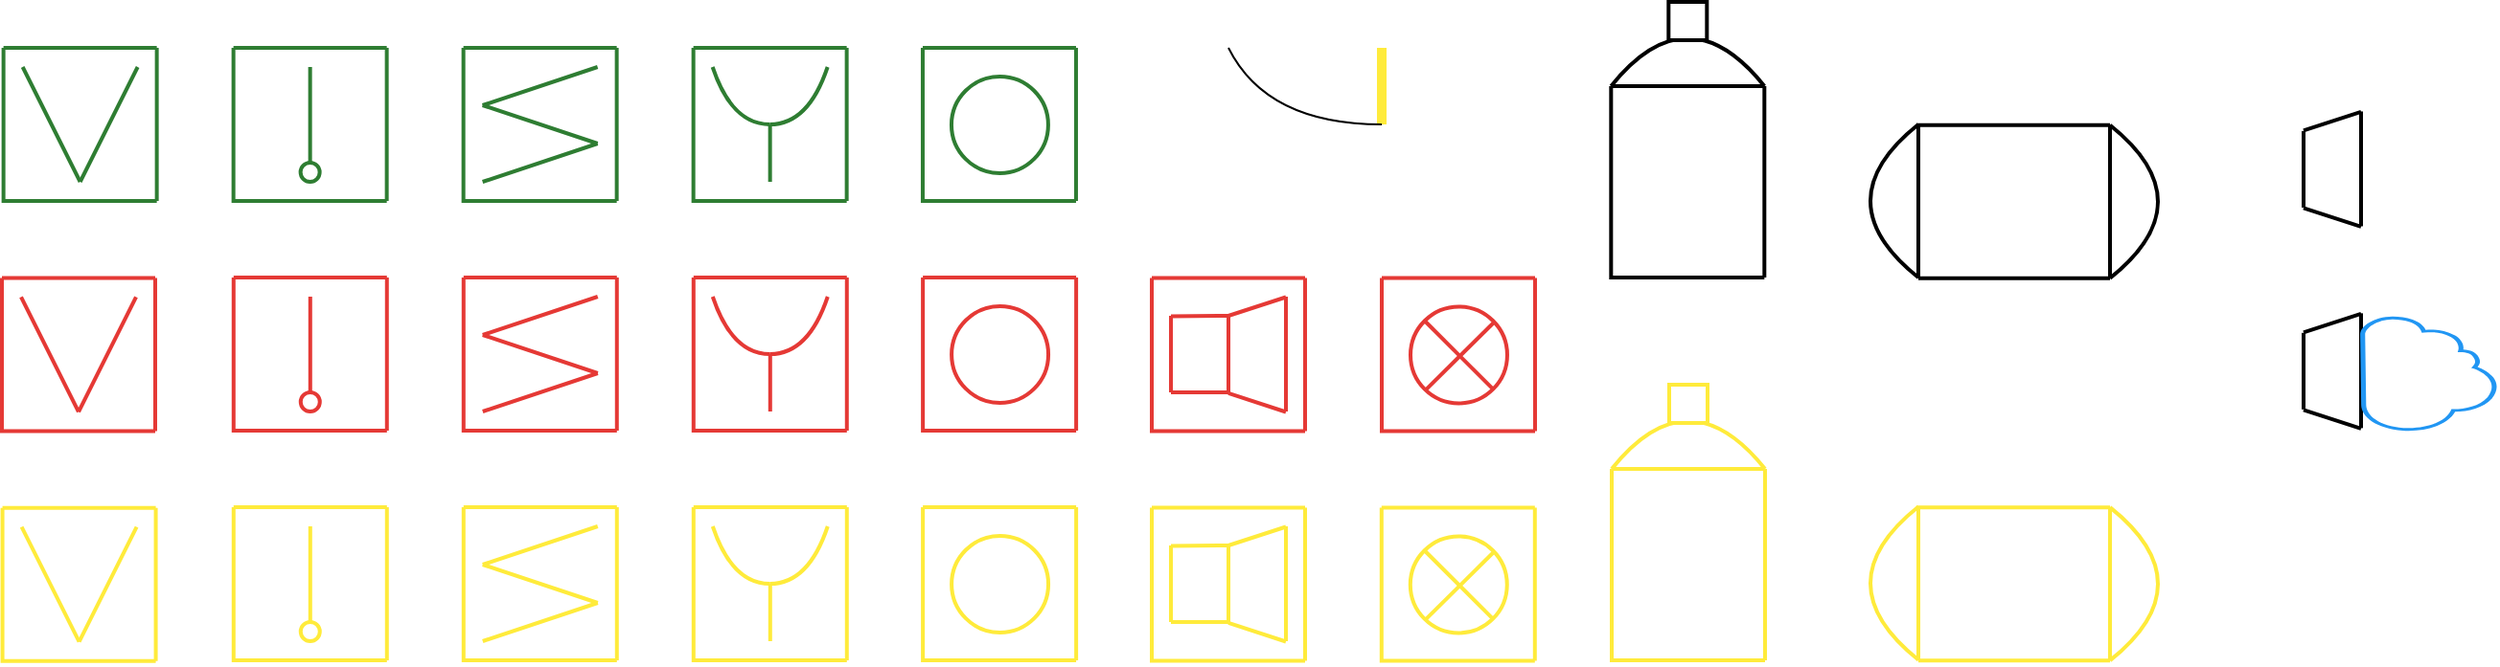 <mxfile version="22.1.18" type="github">
  <diagram name="Страница — 1" id="sHB8bnEQEHqJdaPV740z">
    <mxGraphModel dx="1434" dy="870" grid="0" gridSize="10" guides="1" tooltips="1" connect="1" arrows="0" fold="1" page="1" pageScale="1" pageWidth="827" pageHeight="1169" math="0" shadow="0">
      <root>
        <mxCell id="0" />
        <mxCell id="1" parent="0" />
        <mxCell id="6DLuC9lkdZeZimnQaC1s-1" value="" style="endArrow=none;html=1;rounded=0;fontSize=12;startSize=8;endSize=8;curved=1;strokeColor=#2E7D32;strokeWidth=2;" parent="1" edge="1">
          <mxGeometry width="50" height="50" relative="1" as="geometry">
            <mxPoint x="40.82" y="40" as="sourcePoint" />
            <mxPoint x="120.82" y="40" as="targetPoint" />
          </mxGeometry>
        </mxCell>
        <mxCell id="6DLuC9lkdZeZimnQaC1s-2" value="" style="endArrow=none;html=1;rounded=0;fontSize=12;startSize=8;endSize=8;curved=1;strokeColor=#2E7D32;strokeWidth=2;" parent="1" edge="1">
          <mxGeometry width="50" height="50" relative="1" as="geometry">
            <mxPoint x="120.82" y="120" as="sourcePoint" />
            <mxPoint x="120.82" y="40" as="targetPoint" />
          </mxGeometry>
        </mxCell>
        <mxCell id="6DLuC9lkdZeZimnQaC1s-3" value="" style="endArrow=none;html=1;rounded=0;fontSize=12;startSize=8;endSize=8;strokeColor=#2E7D32;strokeWidth=2;" parent="1" edge="1">
          <mxGeometry width="50" height="50" relative="1" as="geometry">
            <mxPoint x="40.82" y="40" as="sourcePoint" />
            <mxPoint x="120.82" y="120" as="targetPoint" />
            <Array as="points">
              <mxPoint x="40.82" y="120" />
            </Array>
          </mxGeometry>
        </mxCell>
        <mxCell id="6DLuC9lkdZeZimnQaC1s-5" value="" style="endArrow=none;html=1;rounded=0;fontSize=12;startSize=8;endSize=8;curved=1;strokeWidth=2;strokeColor=#2E7D32;" parent="1" edge="1">
          <mxGeometry width="50" height="50" relative="1" as="geometry">
            <mxPoint x="160.82" y="40" as="sourcePoint" />
            <mxPoint x="240.82" y="40" as="targetPoint" />
          </mxGeometry>
        </mxCell>
        <mxCell id="6DLuC9lkdZeZimnQaC1s-6" value="" style="endArrow=none;html=1;rounded=0;fontSize=12;startSize=8;endSize=8;curved=1;strokeWidth=2;strokeColor=#2E7D32;" parent="1" edge="1">
          <mxGeometry width="50" height="50" relative="1" as="geometry">
            <mxPoint x="240.82" y="120" as="sourcePoint" />
            <mxPoint x="240.82" y="40" as="targetPoint" />
          </mxGeometry>
        </mxCell>
        <mxCell id="6DLuC9lkdZeZimnQaC1s-7" value="" style="endArrow=none;html=1;rounded=0;fontSize=12;startSize=8;endSize=8;strokeWidth=2;strokeColor=#2E7D32;" parent="1" edge="1">
          <mxGeometry width="50" height="50" relative="1" as="geometry">
            <mxPoint x="160.82" y="40" as="sourcePoint" />
            <mxPoint x="240.82" y="120" as="targetPoint" />
            <Array as="points">
              <mxPoint x="160.82" y="120" />
            </Array>
          </mxGeometry>
        </mxCell>
        <mxCell id="6DLuC9lkdZeZimnQaC1s-8" value="" style="endArrow=none;html=1;rounded=0;fontSize=12;startSize=8;endSize=8;curved=1;strokeColor=#2E7D32;strokeWidth=2;" parent="1" edge="1">
          <mxGeometry width="50" height="50" relative="1" as="geometry">
            <mxPoint x="80.82" y="110" as="sourcePoint" />
            <mxPoint x="50.82" y="50" as="targetPoint" />
          </mxGeometry>
        </mxCell>
        <mxCell id="6DLuC9lkdZeZimnQaC1s-9" value="" style="endArrow=none;html=1;rounded=0;fontSize=12;startSize=8;endSize=8;curved=1;strokeColor=#2E7D32;strokeWidth=2;" parent="1" edge="1">
          <mxGeometry width="50" height="50" relative="1" as="geometry">
            <mxPoint x="80.82" y="110" as="sourcePoint" />
            <mxPoint x="110.82" y="50" as="targetPoint" />
          </mxGeometry>
        </mxCell>
        <mxCell id="6DLuC9lkdZeZimnQaC1s-10" value="" style="endArrow=none;html=1;rounded=0;fontSize=12;startSize=8;endSize=8;curved=1;strokeWidth=2;strokeColor=#2E7D32;" parent="1" edge="1">
          <mxGeometry width="50" height="50" relative="1" as="geometry">
            <mxPoint x="200.82" y="100" as="sourcePoint" />
            <mxPoint x="200.82" y="50" as="targetPoint" />
          </mxGeometry>
        </mxCell>
        <mxCell id="6DLuC9lkdZeZimnQaC1s-11" value="" style="ellipse;whiteSpace=wrap;html=1;aspect=fixed;fontSize=16;strokeWidth=2;strokeColor=#2E7D32;" parent="1" vertex="1">
          <mxGeometry x="195.82" y="100" width="10" height="10" as="geometry" />
        </mxCell>
        <mxCell id="6DLuC9lkdZeZimnQaC1s-12" value="" style="endArrow=none;html=1;rounded=0;fontSize=12;startSize=8;endSize=8;curved=1;strokeWidth=2;strokeColor=#2E7D32;" parent="1" edge="1">
          <mxGeometry width="50" height="50" relative="1" as="geometry">
            <mxPoint x="280.82" y="40" as="sourcePoint" />
            <mxPoint x="360.82" y="40" as="targetPoint" />
          </mxGeometry>
        </mxCell>
        <mxCell id="6DLuC9lkdZeZimnQaC1s-13" value="" style="endArrow=none;html=1;rounded=0;fontSize=12;startSize=8;endSize=8;curved=1;strokeWidth=2;strokeColor=#2E7D32;" parent="1" edge="1">
          <mxGeometry width="50" height="50" relative="1" as="geometry">
            <mxPoint x="360.82" y="120" as="sourcePoint" />
            <mxPoint x="360.82" y="40" as="targetPoint" />
          </mxGeometry>
        </mxCell>
        <mxCell id="6DLuC9lkdZeZimnQaC1s-14" value="" style="endArrow=none;html=1;rounded=0;fontSize=12;startSize=8;endSize=8;strokeWidth=2;strokeColor=#2E7D32;" parent="1" edge="1">
          <mxGeometry width="50" height="50" relative="1" as="geometry">
            <mxPoint x="280.82" y="40" as="sourcePoint" />
            <mxPoint x="360.82" y="120" as="targetPoint" />
            <Array as="points">
              <mxPoint x="280.82" y="120" />
            </Array>
          </mxGeometry>
        </mxCell>
        <mxCell id="6DLuC9lkdZeZimnQaC1s-15" value="" style="endArrow=none;html=1;rounded=0;fontSize=12;startSize=8;endSize=8;curved=1;strokeWidth=2;strokeColor=#2E7D32;" parent="1" edge="1">
          <mxGeometry width="50" height="50" relative="1" as="geometry">
            <mxPoint x="350.82" y="90" as="sourcePoint" />
            <mxPoint x="290.82" y="70" as="targetPoint" />
          </mxGeometry>
        </mxCell>
        <mxCell id="6DLuC9lkdZeZimnQaC1s-16" value="" style="endArrow=none;html=1;rounded=0;fontSize=12;startSize=8;endSize=8;curved=1;strokeWidth=2;strokeColor=#2E7D32;" parent="1" edge="1">
          <mxGeometry width="50" height="50" relative="1" as="geometry">
            <mxPoint x="290.82" y="70" as="sourcePoint" />
            <mxPoint x="350.82" y="50" as="targetPoint" />
          </mxGeometry>
        </mxCell>
        <mxCell id="6DLuC9lkdZeZimnQaC1s-17" value="" style="endArrow=none;html=1;rounded=0;fontSize=12;startSize=8;endSize=8;curved=1;strokeWidth=2;strokeColor=#2E7D32;" parent="1" edge="1">
          <mxGeometry width="50" height="50" relative="1" as="geometry">
            <mxPoint x="290.82" y="110" as="sourcePoint" />
            <mxPoint x="350.82" y="90" as="targetPoint" />
          </mxGeometry>
        </mxCell>
        <mxCell id="6DLuC9lkdZeZimnQaC1s-18" value="" style="endArrow=none;html=1;rounded=0;fontSize=12;startSize=8;endSize=8;curved=1;strokeWidth=2;strokeColor=#2E7D32;" parent="1" edge="1">
          <mxGeometry width="50" height="50" relative="1" as="geometry">
            <mxPoint x="400.82" y="40" as="sourcePoint" />
            <mxPoint x="480.82" y="40" as="targetPoint" />
          </mxGeometry>
        </mxCell>
        <mxCell id="6DLuC9lkdZeZimnQaC1s-19" value="" style="endArrow=none;html=1;rounded=0;fontSize=12;startSize=8;endSize=8;curved=1;strokeWidth=2;strokeColor=#2E7D32;" parent="1" edge="1">
          <mxGeometry width="50" height="50" relative="1" as="geometry">
            <mxPoint x="480.82" y="120" as="sourcePoint" />
            <mxPoint x="480.82" y="40" as="targetPoint" />
          </mxGeometry>
        </mxCell>
        <mxCell id="6DLuC9lkdZeZimnQaC1s-20" value="" style="endArrow=none;html=1;rounded=0;fontSize=12;startSize=8;endSize=8;strokeWidth=2;strokeColor=#2E7D32;" parent="1" edge="1">
          <mxGeometry width="50" height="50" relative="1" as="geometry">
            <mxPoint x="400.82" y="40" as="sourcePoint" />
            <mxPoint x="480.82" y="120" as="targetPoint" />
            <Array as="points">
              <mxPoint x="400.82" y="120" />
            </Array>
          </mxGeometry>
        </mxCell>
        <mxCell id="6DLuC9lkdZeZimnQaC1s-22" value="" style="endArrow=none;html=1;rounded=0;fontSize=12;startSize=8;endSize=8;curved=1;strokeWidth=2;strokeColor=#2E7D32;" parent="1" edge="1">
          <mxGeometry width="50" height="50" relative="1" as="geometry">
            <mxPoint x="440.82" y="80" as="sourcePoint" />
            <mxPoint x="470.82" y="50" as="targetPoint" />
            <Array as="points">
              <mxPoint x="460.82" y="80" />
            </Array>
          </mxGeometry>
        </mxCell>
        <mxCell id="6DLuC9lkdZeZimnQaC1s-23" value="" style="endArrow=none;html=1;rounded=0;fontSize=12;startSize=8;endSize=8;curved=1;strokeWidth=2;strokeColor=#2E7D32;" parent="1" edge="1">
          <mxGeometry width="50" height="50" relative="1" as="geometry">
            <mxPoint x="440.82" y="110" as="sourcePoint" />
            <mxPoint x="440.82" y="80" as="targetPoint" />
          </mxGeometry>
        </mxCell>
        <mxCell id="6DLuC9lkdZeZimnQaC1s-24" value="" style="endArrow=none;html=1;rounded=0;fontSize=12;startSize=8;endSize=8;curved=1;strokeWidth=2;strokeColor=#2E7D32;" parent="1" edge="1">
          <mxGeometry width="50" height="50" relative="1" as="geometry">
            <mxPoint x="440.82" y="80" as="sourcePoint" />
            <mxPoint x="410.82" y="50" as="targetPoint" />
            <Array as="points">
              <mxPoint x="420.82" y="80" />
            </Array>
          </mxGeometry>
        </mxCell>
        <mxCell id="6DLuC9lkdZeZimnQaC1s-25" value="" style="endArrow=none;html=1;rounded=0;fontSize=12;startSize=8;endSize=8;curved=1;strokeWidth=2;strokeColor=#2E7D32;" parent="1" edge="1">
          <mxGeometry width="50" height="50" relative="1" as="geometry">
            <mxPoint x="520.48" y="40" as="sourcePoint" />
            <mxPoint x="600.48" y="40" as="targetPoint" />
          </mxGeometry>
        </mxCell>
        <mxCell id="6DLuC9lkdZeZimnQaC1s-26" value="" style="endArrow=none;html=1;rounded=0;fontSize=12;startSize=8;endSize=8;curved=1;strokeWidth=2;strokeColor=#2E7D32;" parent="1" edge="1">
          <mxGeometry width="50" height="50" relative="1" as="geometry">
            <mxPoint x="600.48" y="120" as="sourcePoint" />
            <mxPoint x="600.48" y="40" as="targetPoint" />
          </mxGeometry>
        </mxCell>
        <mxCell id="6DLuC9lkdZeZimnQaC1s-27" value="" style="endArrow=none;html=1;rounded=0;fontSize=12;startSize=8;endSize=8;strokeWidth=2;strokeColor=#2E7D32;" parent="1" edge="1">
          <mxGeometry width="50" height="50" relative="1" as="geometry">
            <mxPoint x="520.48" y="40" as="sourcePoint" />
            <mxPoint x="600.48" y="120" as="targetPoint" />
            <Array as="points">
              <mxPoint x="520.48" y="120" />
            </Array>
          </mxGeometry>
        </mxCell>
        <mxCell id="6DLuC9lkdZeZimnQaC1s-29" value="" style="ellipse;whiteSpace=wrap;html=1;aspect=fixed;fontSize=16;strokeWidth=2;strokeColor=#2E7D32;" parent="1" vertex="1">
          <mxGeometry x="535.48" y="55" width="50.48" height="50.48" as="geometry" />
        </mxCell>
        <mxCell id="6DLuC9lkdZeZimnQaC1s-30" value="" style="endArrow=none;html=1;rounded=0;fontSize=12;startSize=8;endSize=8;curved=1;strokeColor=#FFEB3B;strokeWidth=5;" parent="1" edge="1">
          <mxGeometry width="50" height="50" relative="1" as="geometry">
            <mxPoint x="760" y="80" as="sourcePoint" />
            <mxPoint x="760" y="40" as="targetPoint" />
          </mxGeometry>
        </mxCell>
        <mxCell id="6DLuC9lkdZeZimnQaC1s-31" value="" style="endArrow=none;html=1;rounded=0;fontSize=12;startSize=8;endSize=8;curved=1;" parent="1" edge="1">
          <mxGeometry width="50" height="50" relative="1" as="geometry">
            <mxPoint x="760" y="80" as="sourcePoint" />
            <mxPoint x="680" y="40" as="targetPoint" />
            <Array as="points">
              <mxPoint x="700" y="80" />
            </Array>
          </mxGeometry>
        </mxCell>
        <mxCell id="6DLuC9lkdZeZimnQaC1s-32" value="" style="endArrow=none;html=1;rounded=0;fontSize=12;startSize=8;endSize=8;curved=1;strokeWidth=2;strokeColor=#E53935;" parent="1" edge="1">
          <mxGeometry width="50" height="50" relative="1" as="geometry">
            <mxPoint x="640" y="160.24" as="sourcePoint" />
            <mxPoint x="720" y="160.24" as="targetPoint" />
          </mxGeometry>
        </mxCell>
        <mxCell id="6DLuC9lkdZeZimnQaC1s-33" value="" style="endArrow=none;html=1;rounded=0;fontSize=12;startSize=8;endSize=8;curved=1;strokeWidth=2;strokeColor=#E53935;" parent="1" edge="1">
          <mxGeometry width="50" height="50" relative="1" as="geometry">
            <mxPoint x="720" y="240.24" as="sourcePoint" />
            <mxPoint x="720" y="160.24" as="targetPoint" />
          </mxGeometry>
        </mxCell>
        <mxCell id="6DLuC9lkdZeZimnQaC1s-34" value="" style="endArrow=none;html=1;rounded=0;fontSize=12;startSize=8;endSize=8;strokeWidth=2;strokeColor=#E53935;" parent="1" edge="1">
          <mxGeometry width="50" height="50" relative="1" as="geometry">
            <mxPoint x="640" y="160.24" as="sourcePoint" />
            <mxPoint x="720" y="240.24" as="targetPoint" />
            <Array as="points">
              <mxPoint x="640" y="240.24" />
            </Array>
          </mxGeometry>
        </mxCell>
        <mxCell id="6DLuC9lkdZeZimnQaC1s-35" value="" style="endArrow=none;html=1;rounded=0;fontSize=12;startSize=8;endSize=8;curved=1;strokeWidth=2;strokeColor=#E53935;" parent="1" edge="1">
          <mxGeometry width="50" height="50" relative="1" as="geometry">
            <mxPoint x="650" y="220" as="sourcePoint" />
            <mxPoint x="650" y="180" as="targetPoint" />
          </mxGeometry>
        </mxCell>
        <mxCell id="6DLuC9lkdZeZimnQaC1s-36" value="" style="endArrow=none;html=1;rounded=0;fontSize=12;startSize=8;endSize=8;curved=1;strokeWidth=2;strokeColor=#E53935;" parent="1" edge="1">
          <mxGeometry width="50" height="50" relative="1" as="geometry">
            <mxPoint x="680" y="180" as="sourcePoint" />
            <mxPoint x="710" y="170.24" as="targetPoint" />
          </mxGeometry>
        </mxCell>
        <mxCell id="6DLuC9lkdZeZimnQaC1s-37" value="" style="endArrow=none;html=1;rounded=0;fontSize=12;startSize=8;endSize=8;curved=1;strokeWidth=2;strokeColor=#E53935;" parent="1" edge="1">
          <mxGeometry width="50" height="50" relative="1" as="geometry">
            <mxPoint x="680" y="180" as="sourcePoint" />
            <mxPoint x="650" y="180.24" as="targetPoint" />
          </mxGeometry>
        </mxCell>
        <mxCell id="6DLuC9lkdZeZimnQaC1s-38" value="" style="endArrow=none;html=1;rounded=0;fontSize=12;startSize=8;endSize=8;curved=1;strokeWidth=2;strokeColor=#E53935;" parent="1" edge="1">
          <mxGeometry width="50" height="50" relative="1" as="geometry">
            <mxPoint x="680" y="220" as="sourcePoint" />
            <mxPoint x="650" y="220" as="targetPoint" />
          </mxGeometry>
        </mxCell>
        <mxCell id="6DLuC9lkdZeZimnQaC1s-39" value="" style="endArrow=none;html=1;rounded=0;fontSize=12;startSize=8;endSize=8;curved=1;strokeWidth=2;strokeColor=#E53935;" parent="1" edge="1">
          <mxGeometry width="50" height="50" relative="1" as="geometry">
            <mxPoint x="680" y="220.24" as="sourcePoint" />
            <mxPoint x="680" y="180.24" as="targetPoint" />
          </mxGeometry>
        </mxCell>
        <mxCell id="6DLuC9lkdZeZimnQaC1s-40" value="" style="endArrow=none;html=1;rounded=0;fontSize=12;startSize=8;endSize=8;curved=1;strokeWidth=2;strokeColor=#E53935;" parent="1" edge="1">
          <mxGeometry width="50" height="50" relative="1" as="geometry">
            <mxPoint x="680" y="220.48" as="sourcePoint" />
            <mxPoint x="710" y="230.24" as="targetPoint" />
          </mxGeometry>
        </mxCell>
        <mxCell id="6DLuC9lkdZeZimnQaC1s-41" value="" style="endArrow=none;html=1;rounded=0;fontSize=12;startSize=8;endSize=8;curved=1;strokeWidth=2;strokeColor=#E53935;" parent="1" edge="1">
          <mxGeometry width="50" height="50" relative="1" as="geometry">
            <mxPoint x="710" y="230" as="sourcePoint" />
            <mxPoint x="710" y="170" as="targetPoint" />
          </mxGeometry>
        </mxCell>
        <mxCell id="6DLuC9lkdZeZimnQaC1s-42" value="" style="endArrow=none;html=1;rounded=0;fontSize=12;startSize=8;endSize=8;curved=1;strokeWidth=2;strokeColor=#E53935;" parent="1" edge="1">
          <mxGeometry width="50" height="50" relative="1" as="geometry">
            <mxPoint x="760" y="160.24" as="sourcePoint" />
            <mxPoint x="840" y="160.24" as="targetPoint" />
          </mxGeometry>
        </mxCell>
        <mxCell id="6DLuC9lkdZeZimnQaC1s-43" value="" style="endArrow=none;html=1;rounded=0;fontSize=12;startSize=8;endSize=8;curved=1;strokeWidth=2;strokeColor=#E53935;" parent="1" edge="1">
          <mxGeometry width="50" height="50" relative="1" as="geometry">
            <mxPoint x="840" y="240.24" as="sourcePoint" />
            <mxPoint x="840" y="160.24" as="targetPoint" />
          </mxGeometry>
        </mxCell>
        <mxCell id="6DLuC9lkdZeZimnQaC1s-44" value="" style="endArrow=none;html=1;rounded=0;fontSize=12;startSize=8;endSize=8;strokeWidth=2;strokeColor=#E53935;" parent="1" edge="1">
          <mxGeometry width="50" height="50" relative="1" as="geometry">
            <mxPoint x="760" y="160.24" as="sourcePoint" />
            <mxPoint x="840" y="240.24" as="targetPoint" />
            <Array as="points">
              <mxPoint x="760" y="240.24" />
            </Array>
          </mxGeometry>
        </mxCell>
        <mxCell id="6DLuC9lkdZeZimnQaC1s-45" value="" style="ellipse;whiteSpace=wrap;html=1;aspect=fixed;fontSize=16;strokeWidth=2;strokeColor=#E53935;" parent="1" vertex="1">
          <mxGeometry x="775" y="175.24" width="50.48" height="50.48" as="geometry" />
        </mxCell>
        <mxCell id="6DLuC9lkdZeZimnQaC1s-46" value="" style="endArrow=none;html=1;rounded=0;fontSize=12;startSize=8;endSize=8;curved=1;entryX=0;entryY=0;entryDx=0;entryDy=0;exitX=1;exitY=1;exitDx=0;exitDy=0;strokeWidth=2;strokeColor=#E53935;" parent="1" source="6DLuC9lkdZeZimnQaC1s-45" target="6DLuC9lkdZeZimnQaC1s-45" edge="1">
          <mxGeometry width="50" height="50" relative="1" as="geometry">
            <mxPoint x="800.04" y="215.48" as="sourcePoint" />
            <mxPoint x="800.04" y="185.48" as="targetPoint" />
          </mxGeometry>
        </mxCell>
        <mxCell id="6DLuC9lkdZeZimnQaC1s-47" value="" style="endArrow=none;html=1;rounded=0;fontSize=12;startSize=8;endSize=8;curved=1;entryX=0.158;entryY=0.861;entryDx=0;entryDy=0;exitX=0.864;exitY=0.161;exitDx=0;exitDy=0;exitPerimeter=0;entryPerimeter=0;strokeWidth=2;strokeColor=#E53935;" parent="1" source="6DLuC9lkdZeZimnQaC1s-45" target="6DLuC9lkdZeZimnQaC1s-45" edge="1">
          <mxGeometry width="50" height="50" relative="1" as="geometry">
            <mxPoint x="818.24" y="184.24" as="sourcePoint" />
            <mxPoint x="782.24" y="220.24" as="targetPoint" />
          </mxGeometry>
        </mxCell>
        <mxCell id="6DLuC9lkdZeZimnQaC1s-48" value="" style="endArrow=none;html=1;rounded=0;fontSize=12;startSize=8;endSize=8;curved=1;strokeWidth=2;" parent="1" edge="1">
          <mxGeometry width="50" height="50" relative="1" as="geometry">
            <mxPoint x="1241" y="83.22" as="sourcePoint" />
            <mxPoint x="1271" y="73.46" as="targetPoint" />
          </mxGeometry>
        </mxCell>
        <mxCell id="6DLuC9lkdZeZimnQaC1s-49" value="" style="endArrow=none;html=1;rounded=0;fontSize=12;startSize=8;endSize=8;curved=1;strokeWidth=2;" parent="1" edge="1">
          <mxGeometry width="50" height="50" relative="1" as="geometry">
            <mxPoint x="1241" y="123.46" as="sourcePoint" />
            <mxPoint x="1241" y="83.46" as="targetPoint" />
          </mxGeometry>
        </mxCell>
        <mxCell id="6DLuC9lkdZeZimnQaC1s-50" value="" style="endArrow=none;html=1;rounded=0;fontSize=12;startSize=8;endSize=8;curved=1;strokeWidth=2;" parent="1" edge="1">
          <mxGeometry width="50" height="50" relative="1" as="geometry">
            <mxPoint x="1241" y="123.7" as="sourcePoint" />
            <mxPoint x="1271" y="133.46" as="targetPoint" />
          </mxGeometry>
        </mxCell>
        <mxCell id="6DLuC9lkdZeZimnQaC1s-51" value="" style="endArrow=none;html=1;rounded=0;fontSize=12;startSize=8;endSize=8;curved=1;strokeWidth=2;" parent="1" edge="1">
          <mxGeometry width="50" height="50" relative="1" as="geometry">
            <mxPoint x="1271" y="133.22" as="sourcePoint" />
            <mxPoint x="1271" y="73.22" as="targetPoint" />
          </mxGeometry>
        </mxCell>
        <mxCell id="6DLuC9lkdZeZimnQaC1s-54" value="" style="endArrow=none;html=1;rounded=0;fontSize=12;startSize=8;endSize=8;curved=1;strokeWidth=2;strokeColor=#FFEB3B;" parent="1" edge="1">
          <mxGeometry width="50" height="50" relative="1" as="geometry">
            <mxPoint x="880" y="260" as="sourcePoint" />
            <mxPoint x="960" y="260" as="targetPoint" />
          </mxGeometry>
        </mxCell>
        <mxCell id="6DLuC9lkdZeZimnQaC1s-55" value="" style="endArrow=none;html=1;rounded=0;fontSize=12;startSize=8;endSize=8;curved=1;strokeWidth=2;strokeColor=#FFEB3B;" parent="1" edge="1">
          <mxGeometry width="50" height="50" relative="1" as="geometry">
            <mxPoint x="960" y="360" as="sourcePoint" />
            <mxPoint x="960" y="260" as="targetPoint" />
          </mxGeometry>
        </mxCell>
        <mxCell id="6DLuC9lkdZeZimnQaC1s-56" value="" style="endArrow=none;html=1;rounded=0;fontSize=12;startSize=8;endSize=8;strokeWidth=2;strokeColor=#FFEB3B;" parent="1" edge="1">
          <mxGeometry width="50" height="50" relative="1" as="geometry">
            <mxPoint x="880" y="260" as="sourcePoint" />
            <mxPoint x="960" y="360" as="targetPoint" />
            <Array as="points">
              <mxPoint x="880" y="360" />
            </Array>
          </mxGeometry>
        </mxCell>
        <mxCell id="6DLuC9lkdZeZimnQaC1s-58" value="" style="endArrow=none;html=1;rounded=0;fontSize=12;startSize=8;endSize=8;curved=1;strokeWidth=2;strokeColor=#FFEB3B;" parent="1" edge="1">
          <mxGeometry width="50" height="50" relative="1" as="geometry">
            <mxPoint x="880" y="260" as="sourcePoint" />
            <mxPoint x="960" y="260" as="targetPoint" />
            <Array as="points">
              <mxPoint x="920" y="210" />
            </Array>
          </mxGeometry>
        </mxCell>
        <mxCell id="6DLuC9lkdZeZimnQaC1s-59" value="" style="rounded=0;whiteSpace=wrap;html=1;fontSize=16;strokeWidth=2;strokeColor=#FFEB3B;" parent="1" vertex="1">
          <mxGeometry x="910" y="216" width="20" height="20" as="geometry" />
        </mxCell>
        <mxCell id="6DLuC9lkdZeZimnQaC1s-60" value="" style="endArrow=none;html=1;rounded=0;fontSize=12;startSize=8;endSize=8;curved=1;strokeWidth=2;" parent="1" edge="1">
          <mxGeometry width="50" height="50" relative="1" as="geometry">
            <mxPoint x="1140" y="80.35" as="sourcePoint" />
            <mxPoint x="1140" y="160.35" as="targetPoint" />
          </mxGeometry>
        </mxCell>
        <mxCell id="6DLuC9lkdZeZimnQaC1s-61" value="" style="endArrow=none;html=1;rounded=0;fontSize=12;startSize=8;endSize=8;curved=1;strokeWidth=2;" parent="1" edge="1">
          <mxGeometry width="50" height="50" relative="1" as="geometry">
            <mxPoint x="1040" y="160.35" as="sourcePoint" />
            <mxPoint x="1140" y="160.35" as="targetPoint" />
          </mxGeometry>
        </mxCell>
        <mxCell id="6DLuC9lkdZeZimnQaC1s-62" value="" style="endArrow=none;html=1;rounded=0;fontSize=12;startSize=8;endSize=8;strokeWidth=2;" parent="1" edge="1">
          <mxGeometry width="50" height="50" relative="1" as="geometry">
            <mxPoint x="1140" y="80.35" as="sourcePoint" />
            <mxPoint x="1040" y="160.35" as="targetPoint" />
            <Array as="points">
              <mxPoint x="1040" y="80.35" />
            </Array>
          </mxGeometry>
        </mxCell>
        <mxCell id="6DLuC9lkdZeZimnQaC1s-63" value="" style="endArrow=none;html=1;rounded=0;fontSize=12;startSize=8;endSize=8;curved=1;strokeWidth=2;" parent="1" edge="1">
          <mxGeometry width="50" height="50" relative="1" as="geometry">
            <mxPoint x="1140" y="160.35" as="sourcePoint" />
            <mxPoint x="1140" y="80.35" as="targetPoint" />
            <Array as="points">
              <mxPoint x="1190" y="120.35" />
            </Array>
          </mxGeometry>
        </mxCell>
        <mxCell id="6DLuC9lkdZeZimnQaC1s-65" value="" style="endArrow=none;html=1;rounded=0;fontSize=12;startSize=8;endSize=8;curved=1;strokeWidth=2;" parent="1" edge="1">
          <mxGeometry width="50" height="50" relative="1" as="geometry">
            <mxPoint x="1040" y="160.0" as="sourcePoint" />
            <mxPoint x="1040" y="80.0" as="targetPoint" />
            <Array as="points">
              <mxPoint x="990" y="120.0" />
            </Array>
          </mxGeometry>
        </mxCell>
        <mxCell id="6DLuC9lkdZeZimnQaC1s-66" value="" style="endArrow=none;html=1;rounded=0;fontSize=12;startSize=8;endSize=8;curved=1;strokeColor=#E53935;strokeWidth=2;" parent="1" edge="1">
          <mxGeometry width="50" height="50" relative="1" as="geometry">
            <mxPoint x="40.0" y="160.24" as="sourcePoint" />
            <mxPoint x="120" y="160.24" as="targetPoint" />
          </mxGeometry>
        </mxCell>
        <mxCell id="6DLuC9lkdZeZimnQaC1s-67" value="" style="endArrow=none;html=1;rounded=0;fontSize=12;startSize=8;endSize=8;curved=1;strokeColor=#E53935;strokeWidth=2;" parent="1" edge="1">
          <mxGeometry width="50" height="50" relative="1" as="geometry">
            <mxPoint x="120" y="240.24" as="sourcePoint" />
            <mxPoint x="120" y="160.24" as="targetPoint" />
          </mxGeometry>
        </mxCell>
        <mxCell id="6DLuC9lkdZeZimnQaC1s-68" value="" style="endArrow=none;html=1;rounded=0;fontSize=12;startSize=8;endSize=8;strokeColor=#E53935;strokeWidth=2;" parent="1" edge="1">
          <mxGeometry width="50" height="50" relative="1" as="geometry">
            <mxPoint x="40.0" y="160.24" as="sourcePoint" />
            <mxPoint x="120" y="240.24" as="targetPoint" />
            <Array as="points">
              <mxPoint x="40.0" y="240.24" />
            </Array>
          </mxGeometry>
        </mxCell>
        <mxCell id="6DLuC9lkdZeZimnQaC1s-69" value="" style="endArrow=none;html=1;rounded=0;fontSize=12;startSize=8;endSize=8;curved=1;strokeColor=#E53935;strokeWidth=2;" parent="1" edge="1">
          <mxGeometry width="50" height="50" relative="1" as="geometry">
            <mxPoint x="80" y="230.24" as="sourcePoint" />
            <mxPoint x="50.0" y="170.24" as="targetPoint" />
          </mxGeometry>
        </mxCell>
        <mxCell id="6DLuC9lkdZeZimnQaC1s-70" value="" style="endArrow=none;html=1;rounded=0;fontSize=12;startSize=8;endSize=8;curved=1;strokeColor=#E53935;strokeWidth=2;" parent="1" edge="1">
          <mxGeometry width="50" height="50" relative="1" as="geometry">
            <mxPoint x="80" y="230.24" as="sourcePoint" />
            <mxPoint x="110" y="170.24" as="targetPoint" />
          </mxGeometry>
        </mxCell>
        <mxCell id="6DLuC9lkdZeZimnQaC1s-71" value="" style="endArrow=none;html=1;rounded=0;fontSize=12;startSize=8;endSize=8;curved=1;strokeColor=#FFEB3B;strokeWidth=2;" parent="1" edge="1">
          <mxGeometry width="50" height="50" relative="1" as="geometry">
            <mxPoint x="40.29" y="280.35" as="sourcePoint" />
            <mxPoint x="120.29" y="280.35" as="targetPoint" />
          </mxGeometry>
        </mxCell>
        <mxCell id="6DLuC9lkdZeZimnQaC1s-72" value="" style="endArrow=none;html=1;rounded=0;fontSize=12;startSize=8;endSize=8;curved=1;strokeColor=#FFEB3B;strokeWidth=2;" parent="1" edge="1">
          <mxGeometry width="50" height="50" relative="1" as="geometry">
            <mxPoint x="120.29" y="360.35" as="sourcePoint" />
            <mxPoint x="120.29" y="280.35" as="targetPoint" />
          </mxGeometry>
        </mxCell>
        <mxCell id="6DLuC9lkdZeZimnQaC1s-73" value="" style="endArrow=none;html=1;rounded=0;fontSize=12;startSize=8;endSize=8;strokeColor=#FFEB3B;strokeWidth=2;" parent="1" edge="1">
          <mxGeometry width="50" height="50" relative="1" as="geometry">
            <mxPoint x="40.29" y="280.35" as="sourcePoint" />
            <mxPoint x="120.29" y="360.35" as="targetPoint" />
            <Array as="points">
              <mxPoint x="40.29" y="360.35" />
            </Array>
          </mxGeometry>
        </mxCell>
        <mxCell id="6DLuC9lkdZeZimnQaC1s-74" value="" style="endArrow=none;html=1;rounded=0;fontSize=12;startSize=8;endSize=8;curved=1;strokeColor=#FFEB3B;strokeWidth=2;" parent="1" edge="1">
          <mxGeometry width="50" height="50" relative="1" as="geometry">
            <mxPoint x="80.29" y="350.35" as="sourcePoint" />
            <mxPoint x="50.29" y="290.35" as="targetPoint" />
          </mxGeometry>
        </mxCell>
        <mxCell id="6DLuC9lkdZeZimnQaC1s-75" value="" style="endArrow=none;html=1;rounded=0;fontSize=12;startSize=8;endSize=8;curved=1;strokeColor=#FFEB3B;strokeWidth=2;" parent="1" edge="1">
          <mxGeometry width="50" height="50" relative="1" as="geometry">
            <mxPoint x="80.29" y="350.35" as="sourcePoint" />
            <mxPoint x="110.29" y="290.35" as="targetPoint" />
          </mxGeometry>
        </mxCell>
        <mxCell id="6DLuC9lkdZeZimnQaC1s-76" value="" style="endArrow=none;html=1;rounded=0;fontSize=12;startSize=8;endSize=8;curved=1;strokeWidth=2;strokeColor=#E53935;" parent="1" edge="1">
          <mxGeometry width="50" height="50" relative="1" as="geometry">
            <mxPoint x="160.89" y="160" as="sourcePoint" />
            <mxPoint x="240.89" y="160" as="targetPoint" />
          </mxGeometry>
        </mxCell>
        <mxCell id="6DLuC9lkdZeZimnQaC1s-77" value="" style="endArrow=none;html=1;rounded=0;fontSize=12;startSize=8;endSize=8;curved=1;strokeWidth=2;strokeColor=#E53935;" parent="1" edge="1">
          <mxGeometry width="50" height="50" relative="1" as="geometry">
            <mxPoint x="240.89" y="240" as="sourcePoint" />
            <mxPoint x="240.89" y="160" as="targetPoint" />
          </mxGeometry>
        </mxCell>
        <mxCell id="6DLuC9lkdZeZimnQaC1s-78" value="" style="endArrow=none;html=1;rounded=0;fontSize=12;startSize=8;endSize=8;strokeWidth=2;strokeColor=#E53935;" parent="1" edge="1">
          <mxGeometry width="50" height="50" relative="1" as="geometry">
            <mxPoint x="160.89" y="160" as="sourcePoint" />
            <mxPoint x="240.89" y="240" as="targetPoint" />
            <Array as="points">
              <mxPoint x="160.89" y="240" />
            </Array>
          </mxGeometry>
        </mxCell>
        <mxCell id="6DLuC9lkdZeZimnQaC1s-79" value="" style="endArrow=none;html=1;rounded=0;fontSize=12;startSize=8;endSize=8;curved=1;strokeWidth=2;strokeColor=#E53935;" parent="1" edge="1">
          <mxGeometry width="50" height="50" relative="1" as="geometry">
            <mxPoint x="200.89" y="220" as="sourcePoint" />
            <mxPoint x="200.89" y="170" as="targetPoint" />
          </mxGeometry>
        </mxCell>
        <mxCell id="6DLuC9lkdZeZimnQaC1s-80" value="" style="ellipse;whiteSpace=wrap;html=1;aspect=fixed;fontSize=16;strokeWidth=2;strokeColor=#E53935;" parent="1" vertex="1">
          <mxGeometry x="195.89" y="220" width="10" height="10" as="geometry" />
        </mxCell>
        <mxCell id="6DLuC9lkdZeZimnQaC1s-81" value="" style="endArrow=none;html=1;rounded=0;fontSize=12;startSize=8;endSize=8;curved=1;strokeWidth=2;strokeColor=#E53935;" parent="1" edge="1">
          <mxGeometry width="50" height="50" relative="1" as="geometry">
            <mxPoint x="280.89" y="160" as="sourcePoint" />
            <mxPoint x="360.89" y="160" as="targetPoint" />
          </mxGeometry>
        </mxCell>
        <mxCell id="6DLuC9lkdZeZimnQaC1s-82" value="" style="endArrow=none;html=1;rounded=0;fontSize=12;startSize=8;endSize=8;curved=1;strokeWidth=2;strokeColor=#E53935;" parent="1" edge="1">
          <mxGeometry width="50" height="50" relative="1" as="geometry">
            <mxPoint x="360.89" y="240" as="sourcePoint" />
            <mxPoint x="360.89" y="160" as="targetPoint" />
          </mxGeometry>
        </mxCell>
        <mxCell id="6DLuC9lkdZeZimnQaC1s-83" value="" style="endArrow=none;html=1;rounded=0;fontSize=12;startSize=8;endSize=8;strokeWidth=2;strokeColor=#E53935;" parent="1" edge="1">
          <mxGeometry width="50" height="50" relative="1" as="geometry">
            <mxPoint x="280.89" y="160" as="sourcePoint" />
            <mxPoint x="360.89" y="240" as="targetPoint" />
            <Array as="points">
              <mxPoint x="280.89" y="240" />
            </Array>
          </mxGeometry>
        </mxCell>
        <mxCell id="6DLuC9lkdZeZimnQaC1s-84" value="" style="endArrow=none;html=1;rounded=0;fontSize=12;startSize=8;endSize=8;curved=1;strokeWidth=2;strokeColor=#E53935;" parent="1" edge="1">
          <mxGeometry width="50" height="50" relative="1" as="geometry">
            <mxPoint x="350.89" y="210" as="sourcePoint" />
            <mxPoint x="290.89" y="190" as="targetPoint" />
          </mxGeometry>
        </mxCell>
        <mxCell id="6DLuC9lkdZeZimnQaC1s-85" value="" style="endArrow=none;html=1;rounded=0;fontSize=12;startSize=8;endSize=8;curved=1;strokeWidth=2;strokeColor=#E53935;" parent="1" edge="1">
          <mxGeometry width="50" height="50" relative="1" as="geometry">
            <mxPoint x="290.89" y="190" as="sourcePoint" />
            <mxPoint x="350.89" y="170" as="targetPoint" />
          </mxGeometry>
        </mxCell>
        <mxCell id="6DLuC9lkdZeZimnQaC1s-86" value="" style="endArrow=none;html=1;rounded=0;fontSize=12;startSize=8;endSize=8;curved=1;strokeWidth=2;strokeColor=#E53935;" parent="1" edge="1">
          <mxGeometry width="50" height="50" relative="1" as="geometry">
            <mxPoint x="290.89" y="230" as="sourcePoint" />
            <mxPoint x="350.89" y="210" as="targetPoint" />
          </mxGeometry>
        </mxCell>
        <mxCell id="6DLuC9lkdZeZimnQaC1s-87" value="" style="endArrow=none;html=1;rounded=0;fontSize=12;startSize=8;endSize=8;curved=1;strokeWidth=2;strokeColor=#E53935;" parent="1" edge="1">
          <mxGeometry width="50" height="50" relative="1" as="geometry">
            <mxPoint x="400.89" y="160" as="sourcePoint" />
            <mxPoint x="480.89" y="160" as="targetPoint" />
          </mxGeometry>
        </mxCell>
        <mxCell id="6DLuC9lkdZeZimnQaC1s-88" value="" style="endArrow=none;html=1;rounded=0;fontSize=12;startSize=8;endSize=8;curved=1;strokeWidth=2;strokeColor=#E53935;" parent="1" edge="1">
          <mxGeometry width="50" height="50" relative="1" as="geometry">
            <mxPoint x="480.89" y="240" as="sourcePoint" />
            <mxPoint x="480.89" y="160" as="targetPoint" />
          </mxGeometry>
        </mxCell>
        <mxCell id="6DLuC9lkdZeZimnQaC1s-89" value="" style="endArrow=none;html=1;rounded=0;fontSize=12;startSize=8;endSize=8;strokeWidth=2;strokeColor=#E53935;" parent="1" edge="1">
          <mxGeometry width="50" height="50" relative="1" as="geometry">
            <mxPoint x="400.89" y="160" as="sourcePoint" />
            <mxPoint x="480.89" y="240" as="targetPoint" />
            <Array as="points">
              <mxPoint x="400.89" y="240" />
            </Array>
          </mxGeometry>
        </mxCell>
        <mxCell id="6DLuC9lkdZeZimnQaC1s-90" value="" style="endArrow=none;html=1;rounded=0;fontSize=12;startSize=8;endSize=8;curved=1;strokeWidth=2;strokeColor=#E53935;" parent="1" edge="1">
          <mxGeometry width="50" height="50" relative="1" as="geometry">
            <mxPoint x="440.89" y="200" as="sourcePoint" />
            <mxPoint x="470.89" y="170" as="targetPoint" />
            <Array as="points">
              <mxPoint x="460.89" y="200" />
            </Array>
          </mxGeometry>
        </mxCell>
        <mxCell id="6DLuC9lkdZeZimnQaC1s-91" value="" style="endArrow=none;html=1;rounded=0;fontSize=12;startSize=8;endSize=8;curved=1;strokeWidth=2;strokeColor=#E53935;" parent="1" edge="1">
          <mxGeometry width="50" height="50" relative="1" as="geometry">
            <mxPoint x="440.89" y="230" as="sourcePoint" />
            <mxPoint x="440.89" y="200" as="targetPoint" />
          </mxGeometry>
        </mxCell>
        <mxCell id="6DLuC9lkdZeZimnQaC1s-92" value="" style="endArrow=none;html=1;rounded=0;fontSize=12;startSize=8;endSize=8;curved=1;strokeWidth=2;strokeColor=#E53935;" parent="1" edge="1">
          <mxGeometry width="50" height="50" relative="1" as="geometry">
            <mxPoint x="440.89" y="200" as="sourcePoint" />
            <mxPoint x="410.89" y="170" as="targetPoint" />
            <Array as="points">
              <mxPoint x="420.89" y="200" />
            </Array>
          </mxGeometry>
        </mxCell>
        <mxCell id="6DLuC9lkdZeZimnQaC1s-93" value="" style="endArrow=none;html=1;rounded=0;fontSize=12;startSize=8;endSize=8;curved=1;strokeWidth=2;strokeColor=#E53935;" parent="1" edge="1">
          <mxGeometry width="50" height="50" relative="1" as="geometry">
            <mxPoint x="520.55" y="160" as="sourcePoint" />
            <mxPoint x="600.55" y="160" as="targetPoint" />
          </mxGeometry>
        </mxCell>
        <mxCell id="6DLuC9lkdZeZimnQaC1s-94" value="" style="endArrow=none;html=1;rounded=0;fontSize=12;startSize=8;endSize=8;curved=1;strokeWidth=2;strokeColor=#E53935;" parent="1" edge="1">
          <mxGeometry width="50" height="50" relative="1" as="geometry">
            <mxPoint x="600.55" y="240" as="sourcePoint" />
            <mxPoint x="600.55" y="160" as="targetPoint" />
          </mxGeometry>
        </mxCell>
        <mxCell id="6DLuC9lkdZeZimnQaC1s-95" value="" style="endArrow=none;html=1;rounded=0;fontSize=12;startSize=8;endSize=8;strokeWidth=2;strokeColor=#E53935;" parent="1" edge="1">
          <mxGeometry width="50" height="50" relative="1" as="geometry">
            <mxPoint x="520.55" y="160" as="sourcePoint" />
            <mxPoint x="600.55" y="240" as="targetPoint" />
            <Array as="points">
              <mxPoint x="520.55" y="240" />
            </Array>
          </mxGeometry>
        </mxCell>
        <mxCell id="6DLuC9lkdZeZimnQaC1s-96" value="" style="ellipse;whiteSpace=wrap;html=1;aspect=fixed;fontSize=16;strokeWidth=2;strokeColor=#E53935;" parent="1" vertex="1">
          <mxGeometry x="535.55" y="175" width="50.48" height="50.48" as="geometry" />
        </mxCell>
        <mxCell id="6DLuC9lkdZeZimnQaC1s-97" value="" style="endArrow=none;html=1;rounded=0;fontSize=12;startSize=8;endSize=8;curved=1;strokeWidth=2;strokeColor=#FFEB3B;" parent="1" edge="1">
          <mxGeometry width="50" height="50" relative="1" as="geometry">
            <mxPoint x="160.89" y="280" as="sourcePoint" />
            <mxPoint x="240.89" y="280" as="targetPoint" />
          </mxGeometry>
        </mxCell>
        <mxCell id="6DLuC9lkdZeZimnQaC1s-98" value="" style="endArrow=none;html=1;rounded=0;fontSize=12;startSize=8;endSize=8;curved=1;strokeWidth=2;strokeColor=#FFEB3B;" parent="1" edge="1">
          <mxGeometry width="50" height="50" relative="1" as="geometry">
            <mxPoint x="240.89" y="360" as="sourcePoint" />
            <mxPoint x="240.89" y="280" as="targetPoint" />
          </mxGeometry>
        </mxCell>
        <mxCell id="6DLuC9lkdZeZimnQaC1s-99" value="" style="endArrow=none;html=1;rounded=0;fontSize=12;startSize=8;endSize=8;strokeWidth=2;strokeColor=#FFEB3B;" parent="1" edge="1">
          <mxGeometry width="50" height="50" relative="1" as="geometry">
            <mxPoint x="160.89" y="280" as="sourcePoint" />
            <mxPoint x="240.89" y="360" as="targetPoint" />
            <Array as="points">
              <mxPoint x="160.89" y="360" />
            </Array>
          </mxGeometry>
        </mxCell>
        <mxCell id="6DLuC9lkdZeZimnQaC1s-100" value="" style="endArrow=none;html=1;rounded=0;fontSize=12;startSize=8;endSize=8;curved=1;strokeWidth=2;strokeColor=#FFEB3B;" parent="1" edge="1">
          <mxGeometry width="50" height="50" relative="1" as="geometry">
            <mxPoint x="200.89" y="340" as="sourcePoint" />
            <mxPoint x="200.89" y="290" as="targetPoint" />
          </mxGeometry>
        </mxCell>
        <mxCell id="6DLuC9lkdZeZimnQaC1s-101" value="" style="ellipse;whiteSpace=wrap;html=1;aspect=fixed;fontSize=16;strokeWidth=2;strokeColor=#FFEB3B;" parent="1" vertex="1">
          <mxGeometry x="195.89" y="340" width="10" height="10" as="geometry" />
        </mxCell>
        <mxCell id="6DLuC9lkdZeZimnQaC1s-102" value="" style="endArrow=none;html=1;rounded=0;fontSize=12;startSize=8;endSize=8;curved=1;strokeWidth=2;strokeColor=#FFEB3B;" parent="1" edge="1">
          <mxGeometry width="50" height="50" relative="1" as="geometry">
            <mxPoint x="280.89" y="280" as="sourcePoint" />
            <mxPoint x="360.89" y="280" as="targetPoint" />
          </mxGeometry>
        </mxCell>
        <mxCell id="6DLuC9lkdZeZimnQaC1s-103" value="" style="endArrow=none;html=1;rounded=0;fontSize=12;startSize=8;endSize=8;curved=1;strokeWidth=2;strokeColor=#FFEB3B;" parent="1" edge="1">
          <mxGeometry width="50" height="50" relative="1" as="geometry">
            <mxPoint x="360.89" y="360" as="sourcePoint" />
            <mxPoint x="360.89" y="280" as="targetPoint" />
          </mxGeometry>
        </mxCell>
        <mxCell id="6DLuC9lkdZeZimnQaC1s-104" value="" style="endArrow=none;html=1;rounded=0;fontSize=12;startSize=8;endSize=8;strokeWidth=2;strokeColor=#FFEB3B;" parent="1" edge="1">
          <mxGeometry width="50" height="50" relative="1" as="geometry">
            <mxPoint x="280.89" y="280" as="sourcePoint" />
            <mxPoint x="360.89" y="360" as="targetPoint" />
            <Array as="points">
              <mxPoint x="280.89" y="360" />
            </Array>
          </mxGeometry>
        </mxCell>
        <mxCell id="6DLuC9lkdZeZimnQaC1s-105" value="" style="endArrow=none;html=1;rounded=0;fontSize=12;startSize=8;endSize=8;curved=1;strokeWidth=2;strokeColor=#FFEB3B;" parent="1" edge="1">
          <mxGeometry width="50" height="50" relative="1" as="geometry">
            <mxPoint x="350.89" y="330" as="sourcePoint" />
            <mxPoint x="290.89" y="310" as="targetPoint" />
          </mxGeometry>
        </mxCell>
        <mxCell id="6DLuC9lkdZeZimnQaC1s-106" value="" style="endArrow=none;html=1;rounded=0;fontSize=12;startSize=8;endSize=8;curved=1;strokeWidth=2;strokeColor=#FFEB3B;" parent="1" edge="1">
          <mxGeometry width="50" height="50" relative="1" as="geometry">
            <mxPoint x="290.89" y="310" as="sourcePoint" />
            <mxPoint x="350.89" y="290" as="targetPoint" />
          </mxGeometry>
        </mxCell>
        <mxCell id="6DLuC9lkdZeZimnQaC1s-107" value="" style="endArrow=none;html=1;rounded=0;fontSize=12;startSize=8;endSize=8;curved=1;strokeWidth=2;strokeColor=#FFEB3B;" parent="1" edge="1">
          <mxGeometry width="50" height="50" relative="1" as="geometry">
            <mxPoint x="290.89" y="350" as="sourcePoint" />
            <mxPoint x="350.89" y="330" as="targetPoint" />
          </mxGeometry>
        </mxCell>
        <mxCell id="6DLuC9lkdZeZimnQaC1s-108" value="" style="endArrow=none;html=1;rounded=0;fontSize=12;startSize=8;endSize=8;curved=1;strokeWidth=2;strokeColor=#FFEB3B;" parent="1" edge="1">
          <mxGeometry width="50" height="50" relative="1" as="geometry">
            <mxPoint x="400.89" y="280" as="sourcePoint" />
            <mxPoint x="480.89" y="280" as="targetPoint" />
          </mxGeometry>
        </mxCell>
        <mxCell id="6DLuC9lkdZeZimnQaC1s-109" value="" style="endArrow=none;html=1;rounded=0;fontSize=12;startSize=8;endSize=8;curved=1;strokeWidth=2;strokeColor=#FFEB3B;" parent="1" edge="1">
          <mxGeometry width="50" height="50" relative="1" as="geometry">
            <mxPoint x="480.89" y="360" as="sourcePoint" />
            <mxPoint x="480.89" y="280" as="targetPoint" />
          </mxGeometry>
        </mxCell>
        <mxCell id="6DLuC9lkdZeZimnQaC1s-110" value="" style="endArrow=none;html=1;rounded=0;fontSize=12;startSize=8;endSize=8;strokeWidth=2;strokeColor=#FFEB3B;" parent="1" edge="1">
          <mxGeometry width="50" height="50" relative="1" as="geometry">
            <mxPoint x="400.89" y="280" as="sourcePoint" />
            <mxPoint x="480.89" y="360" as="targetPoint" />
            <Array as="points">
              <mxPoint x="400.89" y="360" />
            </Array>
          </mxGeometry>
        </mxCell>
        <mxCell id="6DLuC9lkdZeZimnQaC1s-111" value="" style="endArrow=none;html=1;rounded=0;fontSize=12;startSize=8;endSize=8;curved=1;strokeWidth=2;strokeColor=#FFEB3B;" parent="1" edge="1">
          <mxGeometry width="50" height="50" relative="1" as="geometry">
            <mxPoint x="440.89" y="320" as="sourcePoint" />
            <mxPoint x="470.89" y="290" as="targetPoint" />
            <Array as="points">
              <mxPoint x="460.89" y="320" />
            </Array>
          </mxGeometry>
        </mxCell>
        <mxCell id="6DLuC9lkdZeZimnQaC1s-112" value="" style="endArrow=none;html=1;rounded=0;fontSize=12;startSize=8;endSize=8;curved=1;strokeWidth=2;strokeColor=#FFEB3B;" parent="1" edge="1">
          <mxGeometry width="50" height="50" relative="1" as="geometry">
            <mxPoint x="440.89" y="350" as="sourcePoint" />
            <mxPoint x="440.89" y="320" as="targetPoint" />
          </mxGeometry>
        </mxCell>
        <mxCell id="6DLuC9lkdZeZimnQaC1s-113" value="" style="endArrow=none;html=1;rounded=0;fontSize=12;startSize=8;endSize=8;curved=1;strokeWidth=2;strokeColor=#FFEB3B;" parent="1" edge="1">
          <mxGeometry width="50" height="50" relative="1" as="geometry">
            <mxPoint x="440.89" y="320" as="sourcePoint" />
            <mxPoint x="410.89" y="290" as="targetPoint" />
            <Array as="points">
              <mxPoint x="420.89" y="320" />
            </Array>
          </mxGeometry>
        </mxCell>
        <mxCell id="6DLuC9lkdZeZimnQaC1s-114" value="" style="endArrow=none;html=1;rounded=0;fontSize=12;startSize=8;endSize=8;curved=1;strokeWidth=2;strokeColor=#FFEB3B;" parent="1" edge="1">
          <mxGeometry width="50" height="50" relative="1" as="geometry">
            <mxPoint x="520.55" y="280" as="sourcePoint" />
            <mxPoint x="600.55" y="280" as="targetPoint" />
          </mxGeometry>
        </mxCell>
        <mxCell id="6DLuC9lkdZeZimnQaC1s-115" value="" style="endArrow=none;html=1;rounded=0;fontSize=12;startSize=8;endSize=8;curved=1;strokeWidth=2;strokeColor=#FFEB3B;" parent="1" edge="1">
          <mxGeometry width="50" height="50" relative="1" as="geometry">
            <mxPoint x="600.55" y="360" as="sourcePoint" />
            <mxPoint x="600.55" y="280" as="targetPoint" />
          </mxGeometry>
        </mxCell>
        <mxCell id="6DLuC9lkdZeZimnQaC1s-116" value="" style="endArrow=none;html=1;rounded=0;fontSize=12;startSize=8;endSize=8;strokeWidth=2;strokeColor=#FFEB3B;" parent="1" edge="1">
          <mxGeometry width="50" height="50" relative="1" as="geometry">
            <mxPoint x="520.55" y="280" as="sourcePoint" />
            <mxPoint x="600.55" y="360" as="targetPoint" />
            <Array as="points">
              <mxPoint x="520.55" y="360" />
            </Array>
          </mxGeometry>
        </mxCell>
        <mxCell id="6DLuC9lkdZeZimnQaC1s-117" value="" style="ellipse;whiteSpace=wrap;html=1;aspect=fixed;fontSize=16;strokeWidth=2;strokeColor=#FFEB3B;" parent="1" vertex="1">
          <mxGeometry x="535.55" y="295" width="50.48" height="50.48" as="geometry" />
        </mxCell>
        <mxCell id="6DLuC9lkdZeZimnQaC1s-118" value="" style="endArrow=none;html=1;rounded=0;fontSize=12;startSize=8;endSize=8;curved=1;strokeWidth=2;strokeColor=#FFEB3B;" parent="1" edge="1">
          <mxGeometry width="50" height="50" relative="1" as="geometry">
            <mxPoint x="640" y="280.24" as="sourcePoint" />
            <mxPoint x="720" y="280.24" as="targetPoint" />
          </mxGeometry>
        </mxCell>
        <mxCell id="6DLuC9lkdZeZimnQaC1s-119" value="" style="endArrow=none;html=1;rounded=0;fontSize=12;startSize=8;endSize=8;curved=1;strokeWidth=2;strokeColor=#FFEB3B;" parent="1" edge="1">
          <mxGeometry width="50" height="50" relative="1" as="geometry">
            <mxPoint x="720" y="360.24" as="sourcePoint" />
            <mxPoint x="720" y="280.24" as="targetPoint" />
          </mxGeometry>
        </mxCell>
        <mxCell id="6DLuC9lkdZeZimnQaC1s-120" value="" style="endArrow=none;html=1;rounded=0;fontSize=12;startSize=8;endSize=8;strokeWidth=2;strokeColor=#FFEB3B;" parent="1" edge="1">
          <mxGeometry width="50" height="50" relative="1" as="geometry">
            <mxPoint x="640" y="280.24" as="sourcePoint" />
            <mxPoint x="720" y="360.24" as="targetPoint" />
            <Array as="points">
              <mxPoint x="640" y="360.24" />
            </Array>
          </mxGeometry>
        </mxCell>
        <mxCell id="6DLuC9lkdZeZimnQaC1s-121" value="" style="endArrow=none;html=1;rounded=0;fontSize=12;startSize=8;endSize=8;curved=1;strokeWidth=2;strokeColor=#FFEB3B;" parent="1" edge="1">
          <mxGeometry width="50" height="50" relative="1" as="geometry">
            <mxPoint x="650" y="340" as="sourcePoint" />
            <mxPoint x="650" y="300" as="targetPoint" />
          </mxGeometry>
        </mxCell>
        <mxCell id="6DLuC9lkdZeZimnQaC1s-122" value="" style="endArrow=none;html=1;rounded=0;fontSize=12;startSize=8;endSize=8;curved=1;strokeWidth=2;strokeColor=#FFEB3B;" parent="1" edge="1">
          <mxGeometry width="50" height="50" relative="1" as="geometry">
            <mxPoint x="680" y="300" as="sourcePoint" />
            <mxPoint x="710" y="290.24" as="targetPoint" />
          </mxGeometry>
        </mxCell>
        <mxCell id="6DLuC9lkdZeZimnQaC1s-123" value="" style="endArrow=none;html=1;rounded=0;fontSize=12;startSize=8;endSize=8;curved=1;strokeWidth=2;strokeColor=#FFEB3B;" parent="1" edge="1">
          <mxGeometry width="50" height="50" relative="1" as="geometry">
            <mxPoint x="680" y="300" as="sourcePoint" />
            <mxPoint x="650" y="300.24" as="targetPoint" />
          </mxGeometry>
        </mxCell>
        <mxCell id="6DLuC9lkdZeZimnQaC1s-124" value="" style="endArrow=none;html=1;rounded=0;fontSize=12;startSize=8;endSize=8;curved=1;strokeWidth=2;strokeColor=#FFEB3B;" parent="1" edge="1">
          <mxGeometry width="50" height="50" relative="1" as="geometry">
            <mxPoint x="680" y="340" as="sourcePoint" />
            <mxPoint x="650" y="340" as="targetPoint" />
          </mxGeometry>
        </mxCell>
        <mxCell id="6DLuC9lkdZeZimnQaC1s-125" value="" style="endArrow=none;html=1;rounded=0;fontSize=12;startSize=8;endSize=8;curved=1;strokeWidth=2;strokeColor=#FFEB3B;" parent="1" edge="1">
          <mxGeometry width="50" height="50" relative="1" as="geometry">
            <mxPoint x="680" y="340.24" as="sourcePoint" />
            <mxPoint x="680" y="300.24" as="targetPoint" />
          </mxGeometry>
        </mxCell>
        <mxCell id="6DLuC9lkdZeZimnQaC1s-126" value="" style="endArrow=none;html=1;rounded=0;fontSize=12;startSize=8;endSize=8;curved=1;strokeWidth=2;strokeColor=#FFEB3B;" parent="1" edge="1">
          <mxGeometry width="50" height="50" relative="1" as="geometry">
            <mxPoint x="680" y="340.48" as="sourcePoint" />
            <mxPoint x="710" y="350.24" as="targetPoint" />
          </mxGeometry>
        </mxCell>
        <mxCell id="6DLuC9lkdZeZimnQaC1s-127" value="" style="endArrow=none;html=1;rounded=0;fontSize=12;startSize=8;endSize=8;curved=1;strokeWidth=2;strokeColor=#FFEB3B;" parent="1" edge="1">
          <mxGeometry width="50" height="50" relative="1" as="geometry">
            <mxPoint x="710" y="350" as="sourcePoint" />
            <mxPoint x="710" y="290" as="targetPoint" />
          </mxGeometry>
        </mxCell>
        <mxCell id="6DLuC9lkdZeZimnQaC1s-128" value="" style="endArrow=none;html=1;rounded=0;fontSize=12;startSize=8;endSize=8;curved=1;strokeWidth=2;strokeColor=#FFEB3B;" parent="1" edge="1">
          <mxGeometry width="50" height="50" relative="1" as="geometry">
            <mxPoint x="759.9" y="280.24" as="sourcePoint" />
            <mxPoint x="839.9" y="280.24" as="targetPoint" />
          </mxGeometry>
        </mxCell>
        <mxCell id="6DLuC9lkdZeZimnQaC1s-129" value="" style="endArrow=none;html=1;rounded=0;fontSize=12;startSize=8;endSize=8;curved=1;strokeWidth=2;strokeColor=#FFEB3B;" parent="1" edge="1">
          <mxGeometry width="50" height="50" relative="1" as="geometry">
            <mxPoint x="839.9" y="360.24" as="sourcePoint" />
            <mxPoint x="839.9" y="280.24" as="targetPoint" />
          </mxGeometry>
        </mxCell>
        <mxCell id="6DLuC9lkdZeZimnQaC1s-130" value="" style="endArrow=none;html=1;rounded=0;fontSize=12;startSize=8;endSize=8;strokeWidth=2;strokeColor=#FFEB3B;" parent="1" edge="1">
          <mxGeometry width="50" height="50" relative="1" as="geometry">
            <mxPoint x="759.9" y="280.24" as="sourcePoint" />
            <mxPoint x="839.9" y="360.24" as="targetPoint" />
            <Array as="points">
              <mxPoint x="759.9" y="360.24" />
            </Array>
          </mxGeometry>
        </mxCell>
        <mxCell id="6DLuC9lkdZeZimnQaC1s-131" value="" style="ellipse;whiteSpace=wrap;html=1;aspect=fixed;fontSize=16;strokeWidth=2;strokeColor=#FFEB3B;" parent="1" vertex="1">
          <mxGeometry x="774.9" y="295.24" width="50.48" height="50.48" as="geometry" />
        </mxCell>
        <mxCell id="6DLuC9lkdZeZimnQaC1s-132" value="" style="endArrow=none;html=1;rounded=0;fontSize=12;startSize=8;endSize=8;curved=1;entryX=0;entryY=0;entryDx=0;entryDy=0;exitX=1;exitY=1;exitDx=0;exitDy=0;strokeWidth=2;strokeColor=#FFEB3B;" parent="1" source="6DLuC9lkdZeZimnQaC1s-131" target="6DLuC9lkdZeZimnQaC1s-131" edge="1">
          <mxGeometry width="50" height="50" relative="1" as="geometry">
            <mxPoint x="799.94" y="335.48" as="sourcePoint" />
            <mxPoint x="799.94" y="305.48" as="targetPoint" />
          </mxGeometry>
        </mxCell>
        <mxCell id="6DLuC9lkdZeZimnQaC1s-133" value="" style="endArrow=none;html=1;rounded=0;fontSize=12;startSize=8;endSize=8;curved=1;entryX=0.158;entryY=0.861;entryDx=0;entryDy=0;exitX=0.864;exitY=0.161;exitDx=0;exitDy=0;exitPerimeter=0;entryPerimeter=0;strokeWidth=2;strokeColor=#FFEB3B;" parent="1" source="6DLuC9lkdZeZimnQaC1s-131" target="6DLuC9lkdZeZimnQaC1s-131" edge="1">
          <mxGeometry width="50" height="50" relative="1" as="geometry">
            <mxPoint x="818.14" y="304.24" as="sourcePoint" />
            <mxPoint x="782.14" y="340.24" as="targetPoint" />
          </mxGeometry>
        </mxCell>
        <mxCell id="6DLuC9lkdZeZimnQaC1s-134" value="" style="endArrow=none;html=1;rounded=0;fontSize=12;startSize=8;endSize=8;curved=1;strokeWidth=2;strokeColor=#000000;" parent="1" edge="1">
          <mxGeometry width="50" height="50" relative="1" as="geometry">
            <mxPoint x="879.66" y="60" as="sourcePoint" />
            <mxPoint x="959.66" y="60" as="targetPoint" />
          </mxGeometry>
        </mxCell>
        <mxCell id="6DLuC9lkdZeZimnQaC1s-135" value="" style="endArrow=none;html=1;rounded=0;fontSize=12;startSize=8;endSize=8;curved=1;strokeWidth=2;strokeColor=#000000;" parent="1" edge="1">
          <mxGeometry width="50" height="50" relative="1" as="geometry">
            <mxPoint x="959.66" y="160" as="sourcePoint" />
            <mxPoint x="959.66" y="60" as="targetPoint" />
          </mxGeometry>
        </mxCell>
        <mxCell id="6DLuC9lkdZeZimnQaC1s-136" value="" style="endArrow=none;html=1;rounded=0;fontSize=12;startSize=8;endSize=8;strokeWidth=2;strokeColor=#000000;" parent="1" edge="1">
          <mxGeometry width="50" height="50" relative="1" as="geometry">
            <mxPoint x="879.66" y="60" as="sourcePoint" />
            <mxPoint x="959.66" y="160" as="targetPoint" />
            <Array as="points">
              <mxPoint x="879.66" y="160" />
            </Array>
          </mxGeometry>
        </mxCell>
        <mxCell id="6DLuC9lkdZeZimnQaC1s-137" value="" style="endArrow=none;html=1;rounded=0;fontSize=12;startSize=8;endSize=8;curved=1;strokeWidth=2;strokeColor=#000000;" parent="1" edge="1">
          <mxGeometry width="50" height="50" relative="1" as="geometry">
            <mxPoint x="879.66" y="60" as="sourcePoint" />
            <mxPoint x="959.66" y="60" as="targetPoint" />
            <Array as="points">
              <mxPoint x="919.66" y="10" />
            </Array>
          </mxGeometry>
        </mxCell>
        <mxCell id="6DLuC9lkdZeZimnQaC1s-138" value="" style="rounded=0;whiteSpace=wrap;html=1;fontSize=16;strokeWidth=2;strokeColor=#000000;" parent="1" vertex="1">
          <mxGeometry x="909.66" y="16" width="20" height="20" as="geometry" />
        </mxCell>
        <mxCell id="6DLuC9lkdZeZimnQaC1s-139" value="" style="endArrow=none;html=1;rounded=0;fontSize=12;startSize=8;endSize=8;curved=1;strokeWidth=2;strokeColor=#FFEB3B;" parent="1" edge="1">
          <mxGeometry width="50" height="50" relative="1" as="geometry">
            <mxPoint x="1140" y="280.07" as="sourcePoint" />
            <mxPoint x="1140" y="360.07" as="targetPoint" />
          </mxGeometry>
        </mxCell>
        <mxCell id="6DLuC9lkdZeZimnQaC1s-140" value="" style="endArrow=none;html=1;rounded=0;fontSize=12;startSize=8;endSize=8;curved=1;strokeWidth=2;strokeColor=#FFEB3B;" parent="1" edge="1">
          <mxGeometry width="50" height="50" relative="1" as="geometry">
            <mxPoint x="1040" y="360.07" as="sourcePoint" />
            <mxPoint x="1140" y="360.07" as="targetPoint" />
          </mxGeometry>
        </mxCell>
        <mxCell id="6DLuC9lkdZeZimnQaC1s-141" value="" style="endArrow=none;html=1;rounded=0;fontSize=12;startSize=8;endSize=8;strokeWidth=2;strokeColor=#FFEB3B;" parent="1" edge="1">
          <mxGeometry width="50" height="50" relative="1" as="geometry">
            <mxPoint x="1140" y="280.07" as="sourcePoint" />
            <mxPoint x="1040" y="360.07" as="targetPoint" />
            <Array as="points">
              <mxPoint x="1040" y="280.07" />
            </Array>
          </mxGeometry>
        </mxCell>
        <mxCell id="6DLuC9lkdZeZimnQaC1s-142" value="" style="endArrow=none;html=1;rounded=0;fontSize=12;startSize=8;endSize=8;curved=1;strokeWidth=2;strokeColor=#FFEB3B;" parent="1" edge="1">
          <mxGeometry width="50" height="50" relative="1" as="geometry">
            <mxPoint x="1140" y="360.07" as="sourcePoint" />
            <mxPoint x="1140" y="280.07" as="targetPoint" />
            <Array as="points">
              <mxPoint x="1190" y="320.07" />
            </Array>
          </mxGeometry>
        </mxCell>
        <mxCell id="6DLuC9lkdZeZimnQaC1s-143" value="" style="endArrow=none;html=1;rounded=0;fontSize=12;startSize=8;endSize=8;curved=1;strokeWidth=2;strokeColor=#FFEB3B;" parent="1" edge="1">
          <mxGeometry width="50" height="50" relative="1" as="geometry">
            <mxPoint x="1040" y="359.72" as="sourcePoint" />
            <mxPoint x="1040" y="279.72" as="targetPoint" />
            <Array as="points">
              <mxPoint x="990" y="319.72" />
            </Array>
          </mxGeometry>
        </mxCell>
        <mxCell id="6DLuC9lkdZeZimnQaC1s-144" value="" style="endArrow=none;html=1;rounded=0;fontSize=12;startSize=8;endSize=8;curved=1;strokeWidth=2;" parent="1" edge="1">
          <mxGeometry width="50" height="50" relative="1" as="geometry">
            <mxPoint x="1241" y="188.67" as="sourcePoint" />
            <mxPoint x="1271" y="178.91" as="targetPoint" />
          </mxGeometry>
        </mxCell>
        <mxCell id="6DLuC9lkdZeZimnQaC1s-145" value="" style="endArrow=none;html=1;rounded=0;fontSize=12;startSize=8;endSize=8;curved=1;strokeWidth=2;" parent="1" edge="1">
          <mxGeometry width="50" height="50" relative="1" as="geometry">
            <mxPoint x="1241" y="228.91" as="sourcePoint" />
            <mxPoint x="1241" y="188.91" as="targetPoint" />
          </mxGeometry>
        </mxCell>
        <mxCell id="6DLuC9lkdZeZimnQaC1s-146" value="" style="endArrow=none;html=1;rounded=0;fontSize=12;startSize=8;endSize=8;curved=1;strokeWidth=2;" parent="1" edge="1">
          <mxGeometry width="50" height="50" relative="1" as="geometry">
            <mxPoint x="1241" y="229.15" as="sourcePoint" />
            <mxPoint x="1271" y="238.91" as="targetPoint" />
          </mxGeometry>
        </mxCell>
        <mxCell id="6DLuC9lkdZeZimnQaC1s-147" value="" style="endArrow=none;html=1;rounded=0;fontSize=12;startSize=8;endSize=8;curved=1;strokeWidth=2;" parent="1" edge="1">
          <mxGeometry width="50" height="50" relative="1" as="geometry">
            <mxPoint x="1271" y="238.67" as="sourcePoint" />
            <mxPoint x="1271" y="178.67" as="targetPoint" />
          </mxGeometry>
        </mxCell>
        <mxCell id="6DLuC9lkdZeZimnQaC1s-148" value="" style="sketch=0;pointerEvents=1;shadow=0;dashed=0;html=1;strokeColor=none;labelPosition=center;verticalLabelPosition=bottom;verticalAlign=top;align=center;outlineConnect=0;shape=mxgraph.vvd.cloud_computing;fillColor=#2196F3;fontSize=16;rotation=89;gradientColor=none;fillStyle=auto;strokeWidth=1;" parent="1" vertex="1">
          <mxGeometry x="1275.87" y="175.0" width="60.75" height="70.9" as="geometry" />
        </mxCell>
      </root>
    </mxGraphModel>
  </diagram>
</mxfile>
